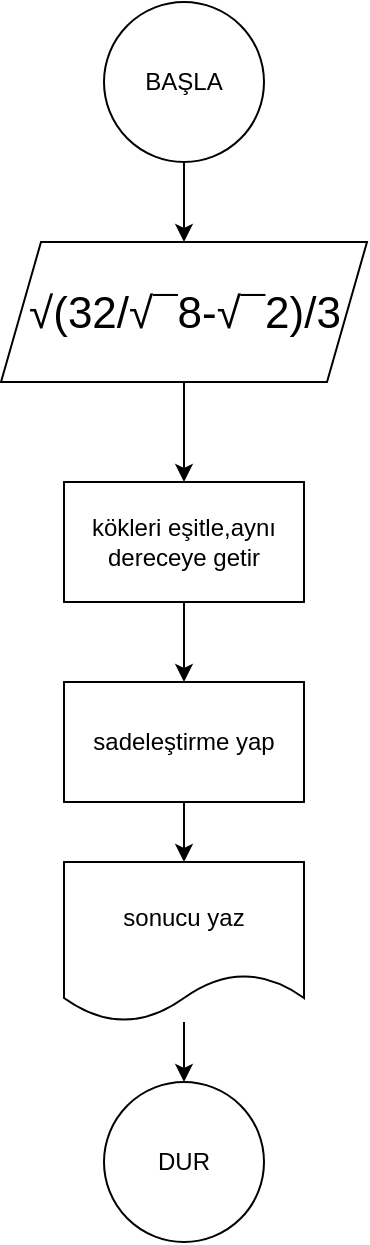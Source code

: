 <mxfile version="15.0.2" type="device"><diagram id="riTKU93xRKuNb8hb2Xao" name="Page-1"><mxGraphModel dx="1248" dy="677" grid="1" gridSize="10" guides="1" tooltips="1" connect="1" arrows="1" fold="1" page="1" pageScale="1" pageWidth="827" pageHeight="1169" math="0" shadow="0"><root><mxCell id="0"/><mxCell id="1" parent="0"/><mxCell id="QzL3mXyysKqWWIkyvIOU-1" value="DUR" style="ellipse;whiteSpace=wrap;html=1;aspect=fixed;" vertex="1" parent="1"><mxGeometry x="383" y="580" width="80" height="80" as="geometry"/></mxCell><mxCell id="QzL3mXyysKqWWIkyvIOU-4" value="" style="edgeStyle=orthogonalEdgeStyle;rounded=0;orthogonalLoop=1;jettySize=auto;html=1;" edge="1" parent="1" source="QzL3mXyysKqWWIkyvIOU-2"><mxGeometry relative="1" as="geometry"><mxPoint x="423" y="160" as="targetPoint"/></mxGeometry></mxCell><mxCell id="QzL3mXyysKqWWIkyvIOU-2" value="BAŞLA" style="ellipse;whiteSpace=wrap;html=1;aspect=fixed;" vertex="1" parent="1"><mxGeometry x="383" y="40" width="80" height="80" as="geometry"/></mxCell><mxCell id="QzL3mXyysKqWWIkyvIOU-7" value="" style="edgeStyle=orthogonalEdgeStyle;rounded=0;orthogonalLoop=1;jettySize=auto;html=1;" edge="1" parent="1" source="QzL3mXyysKqWWIkyvIOU-5" target="QzL3mXyysKqWWIkyvIOU-6"><mxGeometry relative="1" as="geometry"/></mxCell><mxCell id="QzL3mXyysKqWWIkyvIOU-5" value="&lt;h3 class=&quot;post-title entry-title&quot; itemprop=&quot;name&quot; style=&quot;font-size: 22px ; font-weight: normal ; line-height: 1.4em ; margin: 0.25em 0px 0px ; padding: 0px 0px 4px ; font-family: &amp;#34;arial&amp;#34; , &amp;#34;times new roman&amp;#34; , &amp;#34;helvetica&amp;#34; ; text-align: left&quot;&gt;√(32/√¯8-√¯2)/3&lt;/h3&gt;" style="shape=parallelogram;perimeter=parallelogramPerimeter;whiteSpace=wrap;html=1;fixedSize=1;" vertex="1" parent="1"><mxGeometry x="331.5" y="160" width="183" height="70" as="geometry"/></mxCell><mxCell id="QzL3mXyysKqWWIkyvIOU-9" value="" style="edgeStyle=orthogonalEdgeStyle;rounded=0;orthogonalLoop=1;jettySize=auto;html=1;" edge="1" parent="1" source="QzL3mXyysKqWWIkyvIOU-6" target="QzL3mXyysKqWWIkyvIOU-8"><mxGeometry relative="1" as="geometry"/></mxCell><mxCell id="QzL3mXyysKqWWIkyvIOU-6" value="kökleri eşitle,aynı dereceye getir" style="rounded=0;whiteSpace=wrap;html=1;" vertex="1" parent="1"><mxGeometry x="363" y="280" width="120" height="60" as="geometry"/></mxCell><mxCell id="QzL3mXyysKqWWIkyvIOU-11" value="" style="edgeStyle=orthogonalEdgeStyle;rounded=0;orthogonalLoop=1;jettySize=auto;html=1;" edge="1" parent="1" source="QzL3mXyysKqWWIkyvIOU-8" target="QzL3mXyysKqWWIkyvIOU-10"><mxGeometry relative="1" as="geometry"/></mxCell><mxCell id="QzL3mXyysKqWWIkyvIOU-8" value="sadeleştirme yap" style="whiteSpace=wrap;html=1;rounded=0;" vertex="1" parent="1"><mxGeometry x="363" y="380" width="120" height="60" as="geometry"/></mxCell><mxCell id="QzL3mXyysKqWWIkyvIOU-12" value="" style="edgeStyle=orthogonalEdgeStyle;rounded=0;orthogonalLoop=1;jettySize=auto;html=1;" edge="1" parent="1" source="QzL3mXyysKqWWIkyvIOU-10" target="QzL3mXyysKqWWIkyvIOU-1"><mxGeometry relative="1" as="geometry"/></mxCell><mxCell id="QzL3mXyysKqWWIkyvIOU-10" value="sonucu yaz" style="shape=document;whiteSpace=wrap;html=1;boundedLbl=1;" vertex="1" parent="1"><mxGeometry x="363" y="470" width="120" height="80" as="geometry"/></mxCell></root></mxGraphModel></diagram></mxfile>